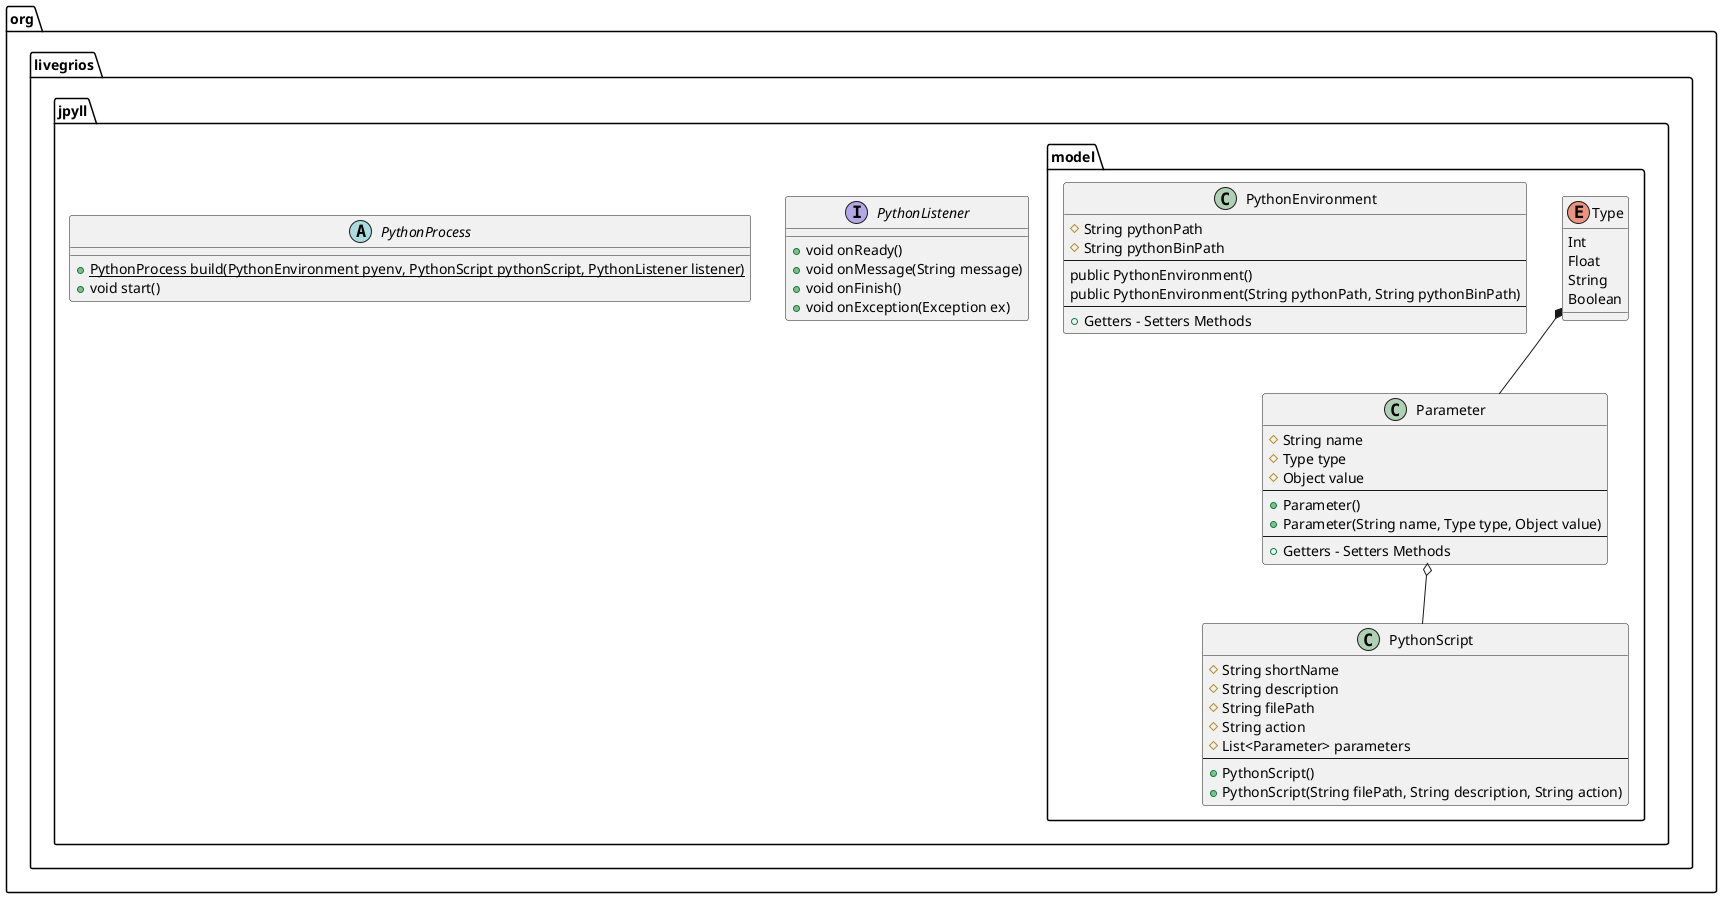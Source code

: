 @startuml
    enum org.livegrios.jpyll.model.Type
    {
        Int
        Float
        String
        Boolean
    }

    class org.livegrios.jpyll.model.Parameter
    {
        # String name
        # Type type
        # Object value
        --
        + Parameter()
        + Parameter(String name, Type type, Object value)
        --
        + Getters - Setters Methods
    }
    
    class org.livegrios.jpyll.model.PythonScript
    {
        # String shortName
        # String description
        # String filePath
        # String action
        # List<Parameter> parameters
        --
        + PythonScript()
        + PythonScript(String filePath, String description, String action)
    }

    class org.livegrios.jpyll.model.PythonEnvironment
    {
        # String pythonPath
        # String pythonBinPath
        --
        public PythonEnvironment()
        public PythonEnvironment(String pythonPath, String pythonBinPath)
        --
        + Getters - Setters Methods
    }

    interface org.livegrios.jpyll.PythonListener
    {
        + void onReady()
        + void onMessage(String message)
        + void onFinish() 
        + void onException(Exception ex)
    }

    abstract class org.livegrios.jpyll.PythonProcess
    {
        + {static} PythonProcess build(PythonEnvironment pyenv, PythonScript pythonScript, PythonListener listener)
        + void start()
    }

    Type *-- Parameter
    Parameter o-- PythonScript
@enduml